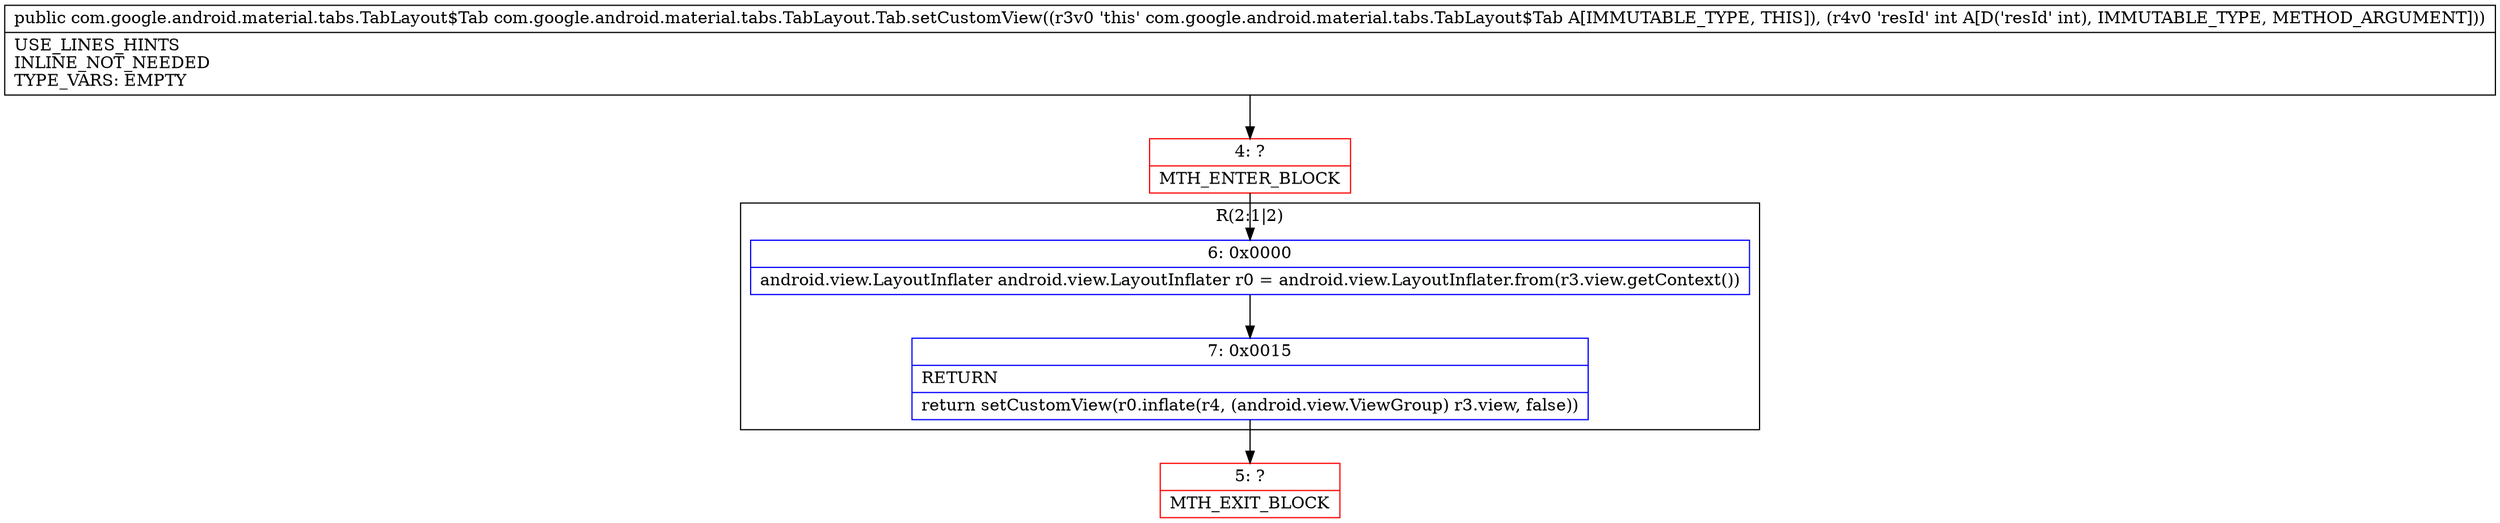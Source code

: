 digraph "CFG forcom.google.android.material.tabs.TabLayout.Tab.setCustomView(I)Lcom\/google\/android\/material\/tabs\/TabLayout$Tab;" {
subgraph cluster_Region_1889651722 {
label = "R(2:1|2)";
node [shape=record,color=blue];
Node_6 [shape=record,label="{6\:\ 0x0000|android.view.LayoutInflater android.view.LayoutInflater r0 = android.view.LayoutInflater.from(r3.view.getContext())\l}"];
Node_7 [shape=record,label="{7\:\ 0x0015|RETURN\l|return setCustomView(r0.inflate(r4, (android.view.ViewGroup) r3.view, false))\l}"];
}
Node_4 [shape=record,color=red,label="{4\:\ ?|MTH_ENTER_BLOCK\l}"];
Node_5 [shape=record,color=red,label="{5\:\ ?|MTH_EXIT_BLOCK\l}"];
MethodNode[shape=record,label="{public com.google.android.material.tabs.TabLayout$Tab com.google.android.material.tabs.TabLayout.Tab.setCustomView((r3v0 'this' com.google.android.material.tabs.TabLayout$Tab A[IMMUTABLE_TYPE, THIS]), (r4v0 'resId' int A[D('resId' int), IMMUTABLE_TYPE, METHOD_ARGUMENT]))  | USE_LINES_HINTS\lINLINE_NOT_NEEDED\lTYPE_VARS: EMPTY\l}"];
MethodNode -> Node_4;Node_6 -> Node_7;
Node_7 -> Node_5;
Node_4 -> Node_6;
}

